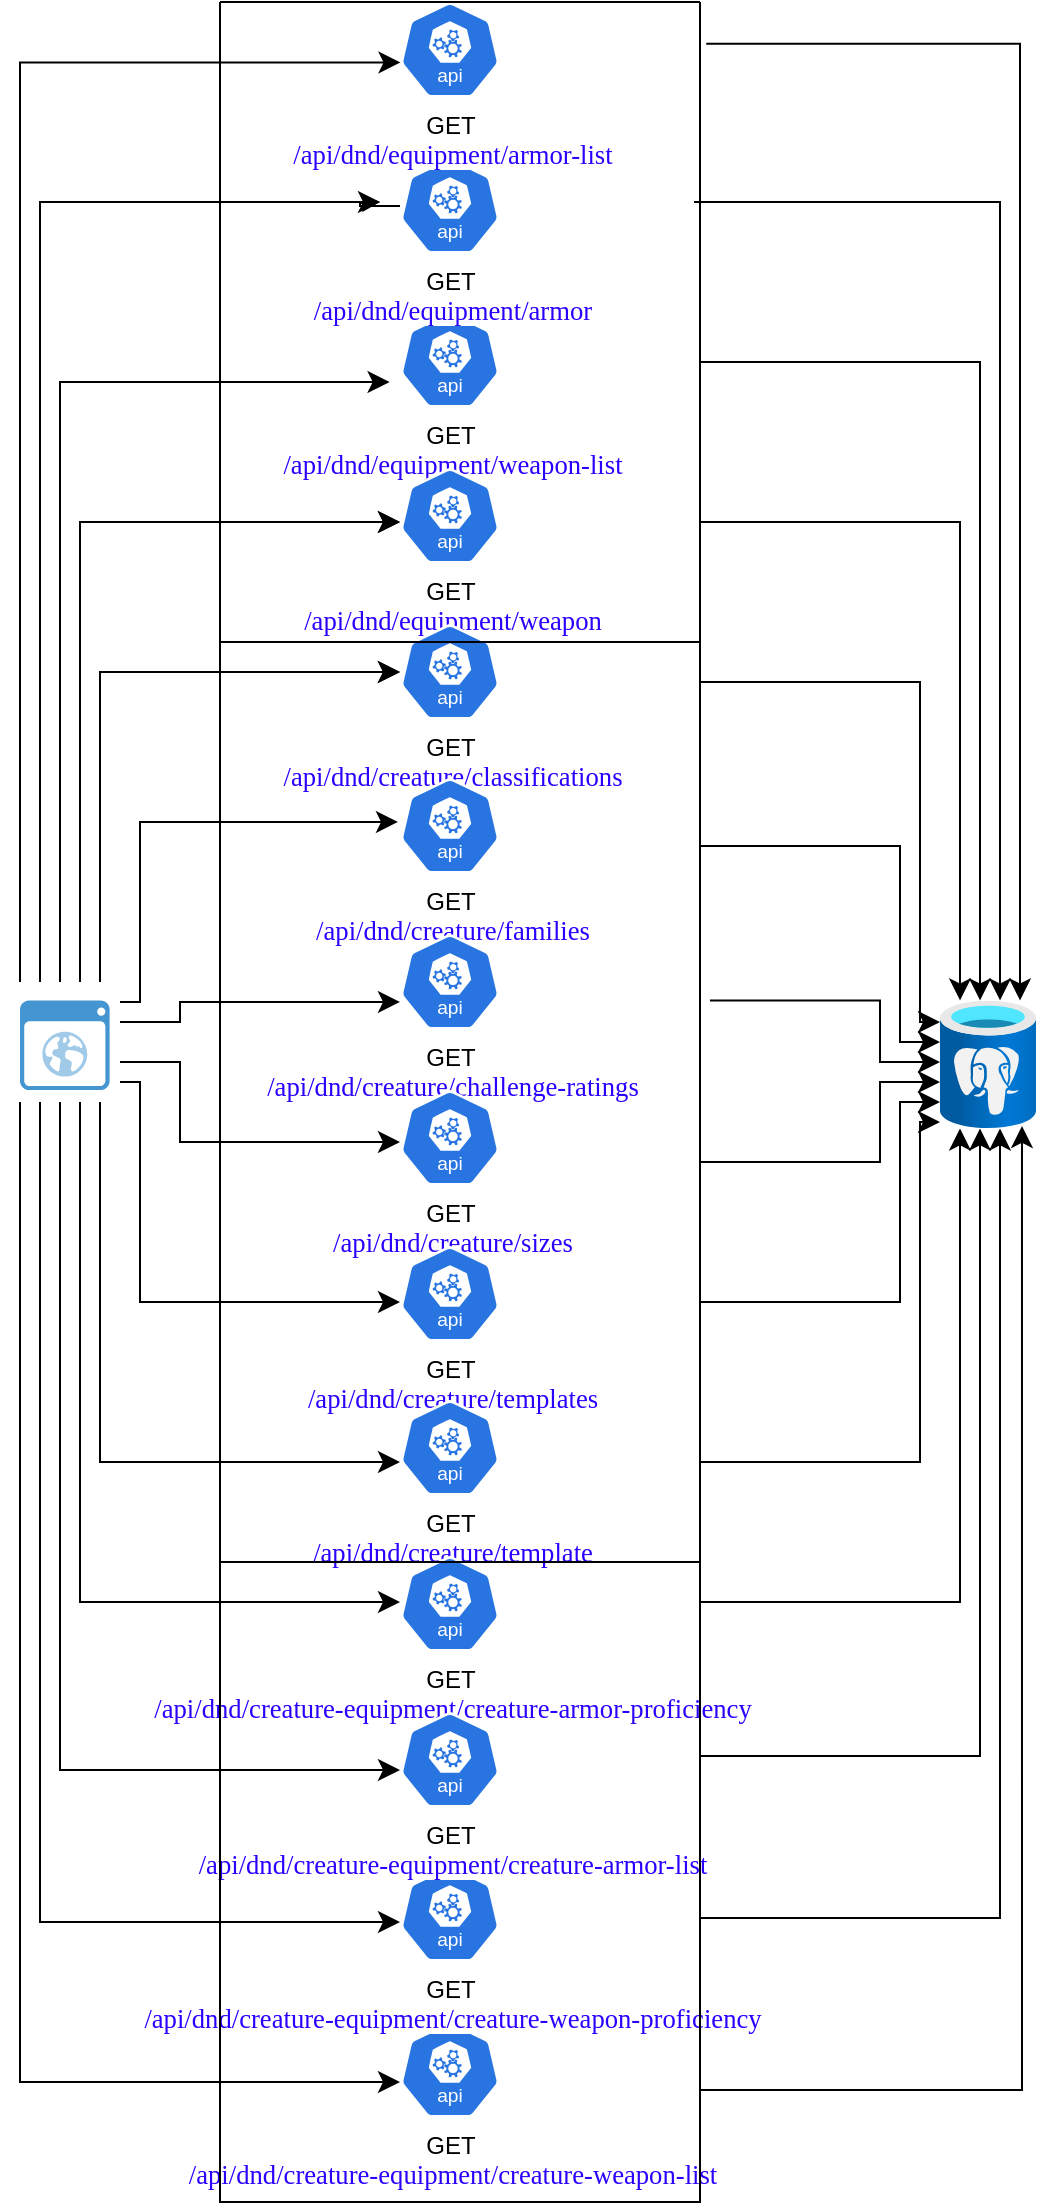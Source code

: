 <mxfile version="24.7.10">
  <diagram name="Page-1" id="sZ1wktzf5g0O1akQcyT5">
    <mxGraphModel dx="1434" dy="746" grid="1" gridSize="10" guides="1" tooltips="1" connect="1" arrows="1" fold="1" page="1" pageScale="1" pageWidth="850" pageHeight="1100" math="0" shadow="0">
      <root>
        <mxCell id="0" />
        <mxCell id="1" parent="0" />
        <mxCell id="Xx4moLNGxco_7giCoUWo-1" value="" style="shadow=0;dashed=0;html=1;strokeColor=none;fillColor=#4495D1;labelPosition=center;verticalLabelPosition=bottom;verticalAlign=top;align=center;outlineConnect=0;shape=mxgraph.veeam.2d.web_ui;" vertex="1" parent="1">
          <mxGeometry x="20" y="519.2" width="44.8" height="44.8" as="geometry" />
        </mxCell>
        <mxCell id="Xx4moLNGxco_7giCoUWo-2" value="GET&lt;div&gt;&lt;span style=&quot;background-color:#ffffff;padding:0px 0px 0px 2px;&quot;&gt;&lt;span style=&quot;font-family: Consolas; font-size: 10pt; white-space-collapse: preserve;&quot;&gt;&lt;span style=&quot;color:#2a00ff;&quot;&gt;/api/dnd/creature-equipment&lt;/span&gt;&lt;/span&gt;&lt;/span&gt;&lt;span style=&quot;color: rgb(42, 0, 255); font-family: Consolas; font-size: 10pt; white-space-collapse: preserve; background-color: rgb(255, 255, 255);&quot;&gt;/creature-weapon-list&lt;/span&gt;&lt;br&gt;&lt;/div&gt;" style="aspect=fixed;sketch=0;html=1;dashed=0;whitespace=wrap;verticalLabelPosition=bottom;verticalAlign=top;fillColor=#2875E2;strokeColor=#ffffff;points=[[0.005,0.63,0],[0.1,0.2,0],[0.9,0.2,0],[0.5,0,0],[0.995,0.63,0],[0.72,0.99,0],[0.5,1,0],[0.28,0.99,0]];shape=mxgraph.kubernetes.icon2;kubernetesLabel=1;prIcon=api" vertex="1" parent="1">
          <mxGeometry x="210" y="1030" width="50" height="48" as="geometry" />
        </mxCell>
        <mxCell id="Xx4moLNGxco_7giCoUWo-3" value="GET&lt;br&gt;&lt;div&gt;&lt;span style=&quot;background-color:#ffffff;padding:0px 0px 0px 2px;&quot;&gt;&lt;span style=&quot;color: rgb(42, 0, 255); font-family: Consolas; font-size: 10pt; white-space-collapse: preserve;&quot;&gt;/api/dnd/equipment&lt;/span&gt;&lt;span style=&quot;font-family: Consolas; font-size: 10pt; white-space-collapse: preserve;&quot;&gt;&lt;span style=&quot;color:#2a00ff;&quot;&gt;/weapon-list&lt;/span&gt;&lt;/span&gt;&lt;/span&gt;&lt;br&gt;&lt;/div&gt;" style="aspect=fixed;sketch=0;html=1;dashed=0;whitespace=wrap;verticalLabelPosition=bottom;verticalAlign=top;fillColor=#2875E2;strokeColor=#ffffff;points=[[0.005,0.63,0],[0.1,0.2,0],[0.9,0.2,0],[0.5,0,0],[0.995,0.63,0],[0.72,0.99,0],[0.5,1,0],[0.28,0.99,0]];shape=mxgraph.kubernetes.icon2;kubernetesLabel=1;prIcon=api" vertex="1" parent="1">
          <mxGeometry x="210" y="175" width="50" height="48" as="geometry" />
        </mxCell>
        <mxCell id="Xx4moLNGxco_7giCoUWo-18" style="edgeStyle=orthogonalEdgeStyle;rounded=0;orthogonalLoop=1;jettySize=auto;html=1;" edge="1" parent="1" source="Xx4moLNGxco_7giCoUWo-4">
          <mxGeometry relative="1" as="geometry">
            <mxPoint x="200" y="120" as="targetPoint" />
          </mxGeometry>
        </mxCell>
        <mxCell id="Xx4moLNGxco_7giCoUWo-4" value="GET&lt;br&gt;&lt;div&gt;&lt;span style=&quot;background-color:#ffffff;padding:0px 0px 0px 2px;&quot;&gt;&lt;span style=&quot;color: rgb(42, 0, 255); font-family: Consolas; font-size: 10pt; white-space-collapse: preserve;&quot;&gt;/api/dnd/equipment&lt;/span&gt;&lt;span style=&quot;font-family: Consolas; font-size: 10pt; white-space-collapse: preserve;&quot;&gt;&lt;span style=&quot;color:#2a00ff;&quot;&gt;/armor&lt;/span&gt;&lt;/span&gt;&lt;/span&gt;&lt;br&gt;&lt;/div&gt;" style="aspect=fixed;sketch=0;html=1;dashed=0;whitespace=wrap;verticalLabelPosition=bottom;verticalAlign=top;fillColor=#2875E2;strokeColor=#ffffff;points=[[0.005,0.63,0],[0.1,0.2,0],[0.9,0.2,0],[0.5,0,0],[0.995,0.63,0],[0.72,0.99,0],[0.5,1,0],[0.28,0.99,0]];shape=mxgraph.kubernetes.icon2;kubernetesLabel=1;prIcon=api" vertex="1" parent="1">
          <mxGeometry x="210" y="98" width="50" height="48" as="geometry" />
        </mxCell>
        <mxCell id="Xx4moLNGxco_7giCoUWo-5" value="GET&lt;br&gt;&lt;div&gt;&lt;span style=&quot;background-color:#ffffff;padding:0px 0px 0px 2px;&quot;&gt;&lt;span style=&quot;color: rgb(42, 0, 255); font-family: Consolas; font-size: 10pt; white-space-collapse: preserve;&quot;&gt;/api/dnd/equipment&lt;/span&gt;&lt;span style=&quot;font-family: Consolas; font-size: 10pt; white-space-collapse: preserve;&quot;&gt;&lt;span style=&quot;color:#2a00ff;&quot;&gt;/armor-list&lt;/span&gt;&lt;/span&gt;&lt;/span&gt;&lt;br&gt;&lt;/div&gt;" style="aspect=fixed;sketch=0;html=1;dashed=0;whitespace=wrap;verticalLabelPosition=bottom;verticalAlign=top;fillColor=#2875E2;strokeColor=#ffffff;points=[[0.005,0.63,0],[0.1,0.2,0],[0.9,0.2,0],[0.5,0,0],[0.995,0.63,0],[0.72,0.99,0],[0.5,1,0],[0.28,0.99,0]];shape=mxgraph.kubernetes.icon2;kubernetesLabel=1;prIcon=api" vertex="1" parent="1">
          <mxGeometry x="210" y="20" width="50" height="48" as="geometry" />
        </mxCell>
        <mxCell id="Xx4moLNGxco_7giCoUWo-6" value="GET&lt;br&gt;&lt;div&gt;&lt;span style=&quot;background-color:#ffffff;padding:0px 0px 0px 2px;&quot;&gt;&lt;span style=&quot;color: rgb(42, 0, 255); font-family: Consolas; font-size: 10pt; white-space-collapse: preserve;&quot;&gt;/api/dnd/equipment&lt;/span&gt;&lt;span style=&quot;font-family: Consolas; font-size: 10pt; white-space-collapse: preserve;&quot;&gt;&lt;span style=&quot;color:#2a00ff;&quot;&gt;/weapon&lt;/span&gt;&lt;/span&gt;&lt;/span&gt;&lt;br&gt;&lt;/div&gt;" style="aspect=fixed;sketch=0;html=1;dashed=0;whitespace=wrap;verticalLabelPosition=bottom;verticalAlign=top;fillColor=#2875E2;strokeColor=#ffffff;points=[[0.005,0.63,0],[0.1,0.2,0],[0.9,0.2,0],[0.5,0,0],[0.995,0.63,0],[0.72,0.99,0],[0.5,1,0],[0.28,0.99,0]];shape=mxgraph.kubernetes.icon2;kubernetesLabel=1;prIcon=api" vertex="1" parent="1">
          <mxGeometry x="210" y="253" width="50" height="48" as="geometry" />
        </mxCell>
        <mxCell id="Xx4moLNGxco_7giCoUWo-7" value="GET&lt;br&gt;&lt;div&gt;&lt;span style=&quot;background-color:#ffffff;padding:0px 0px 0px 2px;&quot;&gt;&lt;span style=&quot;color: rgb(42, 0, 255); font-family: Consolas; font-size: 10pt; white-space-collapse: preserve;&quot;&gt;/api/dnd/creature&lt;/span&gt;&lt;span style=&quot;font-family: Consolas; font-size: 10pt; white-space-collapse: preserve;&quot;&gt;&lt;span style=&quot;color:#2a00ff;&quot;&gt;/classifications&lt;/span&gt;&lt;/span&gt;&lt;/span&gt;&lt;br&gt;&lt;/div&gt;" style="aspect=fixed;sketch=0;html=1;dashed=0;whitespace=wrap;verticalLabelPosition=bottom;verticalAlign=top;fillColor=#2875E2;strokeColor=#ffffff;points=[[0.005,0.63,0],[0.1,0.2,0],[0.9,0.2,0],[0.5,0,0],[0.995,0.63,0],[0.72,0.99,0],[0.5,1,0],[0.28,0.99,0]];shape=mxgraph.kubernetes.icon2;kubernetesLabel=1;prIcon=api" vertex="1" parent="1">
          <mxGeometry x="210" y="331" width="50" height="48" as="geometry" />
        </mxCell>
        <mxCell id="Xx4moLNGxco_7giCoUWo-8" value="GET&lt;br&gt;&lt;div&gt;&lt;span style=&quot;background-color:#ffffff;padding:0px 0px 0px 2px;&quot;&gt;&lt;span style=&quot;color: rgb(42, 0, 255); font-family: Consolas; font-size: 10pt; white-space-collapse: preserve;&quot;&gt;/api/dnd/creature&lt;/span&gt;&lt;span style=&quot;font-family: Consolas; font-size: 10pt; white-space-collapse: preserve;&quot;&gt;&lt;span style=&quot;color:#2a00ff;&quot;&gt;/families&lt;/span&gt;&lt;/span&gt;&lt;/span&gt;&lt;br&gt;&lt;/div&gt;" style="aspect=fixed;sketch=0;html=1;dashed=0;whitespace=wrap;verticalLabelPosition=bottom;verticalAlign=top;fillColor=#2875E2;strokeColor=#ffffff;points=[[0.005,0.63,0],[0.1,0.2,0],[0.9,0.2,0],[0.5,0,0],[0.995,0.63,0],[0.72,0.99,0],[0.5,1,0],[0.28,0.99,0]];shape=mxgraph.kubernetes.icon2;kubernetesLabel=1;prIcon=api" vertex="1" parent="1">
          <mxGeometry x="210" y="408" width="50" height="48" as="geometry" />
        </mxCell>
        <mxCell id="Xx4moLNGxco_7giCoUWo-9" value="GET&lt;div&gt;&lt;span style=&quot;background-color:#ffffff;padding:0px 0px 0px 2px;&quot;&gt;&lt;span style=&quot;font-family: Consolas; font-size: 10pt; white-space-collapse: preserve;&quot;&gt;&lt;span style=&quot;color:#2a00ff;&quot;&gt;/api/dnd/creature-equipment&lt;/span&gt;&lt;/span&gt;&lt;/span&gt;&lt;span style=&quot;color: rgb(42, 0, 255); font-family: Consolas; font-size: 10pt; white-space-collapse: preserve; background-color: rgb(255, 255, 255);&quot;&gt;/creature-weapon-proficiency&lt;/span&gt;&lt;br&gt;&lt;/div&gt;" style="aspect=fixed;sketch=0;html=1;dashed=0;whitespace=wrap;verticalLabelPosition=bottom;verticalAlign=top;fillColor=#2875E2;strokeColor=#ffffff;points=[[0.005,0.63,0],[0.1,0.2,0],[0.9,0.2,0],[0.5,0,0],[0.995,0.63,0],[0.72,0.99,0],[0.5,1,0],[0.28,0.99,0]];shape=mxgraph.kubernetes.icon2;kubernetesLabel=1;prIcon=api" vertex="1" parent="1">
          <mxGeometry x="210" y="952" width="50" height="48" as="geometry" />
        </mxCell>
        <mxCell id="Xx4moLNGxco_7giCoUWo-10" value="GET&lt;br&gt;&lt;div&gt;&lt;span style=&quot;background-color:#ffffff;padding:0px 0px 0px 2px;&quot;&gt;&lt;span style=&quot;color: rgb(42, 0, 255); font-family: Consolas; font-size: 10pt; white-space-collapse: preserve;&quot;&gt;/api/dnd/creature&lt;/span&gt;&lt;span style=&quot;font-family: Consolas; font-size: 10pt; white-space-collapse: preserve;&quot;&gt;&lt;span style=&quot;color:#2a00ff;&quot;&gt;/challenge-ratings&lt;/span&gt;&lt;/span&gt;&lt;/span&gt;&lt;br&gt;&lt;/div&gt;" style="aspect=fixed;sketch=0;html=1;dashed=0;whitespace=wrap;verticalLabelPosition=bottom;verticalAlign=top;fillColor=#2875E2;strokeColor=#ffffff;points=[[0.005,0.63,0],[0.1,0.2,0],[0.9,0.2,0],[0.5,0,0],[0.995,0.63,0],[0.72,0.99,0],[0.5,1,0],[0.28,0.99,0]];shape=mxgraph.kubernetes.icon2;kubernetesLabel=1;prIcon=api" vertex="1" parent="1">
          <mxGeometry x="210" y="486" width="50" height="48" as="geometry" />
        </mxCell>
        <mxCell id="Xx4moLNGxco_7giCoUWo-11" value="GET&lt;br&gt;&lt;div&gt;&lt;span style=&quot;background-color:#ffffff;padding:0px 0px 0px 2px;&quot;&gt;&lt;span style=&quot;color: rgb(42, 0, 255); font-family: Consolas; font-size: 10pt; white-space-collapse: preserve;&quot;&gt;/api/dnd/creature&lt;/span&gt;&lt;span style=&quot;font-family: Consolas; font-size: 10pt; white-space-collapse: preserve;&quot;&gt;&lt;span style=&quot;color:#2a00ff;&quot;&gt;/sizes&lt;/span&gt;&lt;/span&gt;&lt;/span&gt;&lt;/div&gt;" style="aspect=fixed;sketch=0;html=1;dashed=0;whitespace=wrap;verticalLabelPosition=bottom;verticalAlign=top;fillColor=#2875E2;strokeColor=#ffffff;points=[[0.005,0.63,0],[0.1,0.2,0],[0.9,0.2,0],[0.5,0,0],[0.995,0.63,0],[0.72,0.99,0],[0.5,1,0],[0.28,0.99,0]];shape=mxgraph.kubernetes.icon2;kubernetesLabel=1;prIcon=api" vertex="1" parent="1">
          <mxGeometry x="210" y="564" width="50" height="48" as="geometry" />
        </mxCell>
        <mxCell id="Xx4moLNGxco_7giCoUWo-12" value="GET&lt;br&gt;&lt;div&gt;&lt;span style=&quot;background-color:#ffffff;padding:0px 0px 0px 2px;&quot;&gt;&lt;span style=&quot;color: rgb(42, 0, 255); font-family: Consolas; font-size: 10pt; white-space-collapse: preserve;&quot;&gt;/api/dnd/creature&lt;/span&gt;&lt;span style=&quot;font-family: Consolas; font-size: 10pt; white-space-collapse: preserve;&quot;&gt;&lt;span style=&quot;color:#2a00ff;&quot;&gt;/templates&lt;/span&gt;&lt;/span&gt;&lt;/span&gt;&lt;br&gt;&lt;/div&gt;" style="aspect=fixed;sketch=0;html=1;dashed=0;whitespace=wrap;verticalLabelPosition=bottom;verticalAlign=top;fillColor=#2875E2;strokeColor=#ffffff;points=[[0.005,0.63,0],[0.1,0.2,0],[0.9,0.2,0],[0.5,0,0],[0.995,0.63,0],[0.72,0.99,0],[0.5,1,0],[0.28,0.99,0]];shape=mxgraph.kubernetes.icon2;kubernetesLabel=1;prIcon=api" vertex="1" parent="1">
          <mxGeometry x="210" y="642" width="50" height="48" as="geometry" />
        </mxCell>
        <mxCell id="Xx4moLNGxco_7giCoUWo-13" value="GET&lt;br&gt;&lt;div&gt;&lt;span style=&quot;background-color:#ffffff;padding:0px 0px 0px 2px;&quot;&gt;&lt;span style=&quot;color: rgb(42, 0, 255); font-family: Consolas; font-size: 10pt; white-space-collapse: preserve;&quot;&gt;/api/dnd/creature&lt;/span&gt;&lt;span style=&quot;font-family: Consolas; font-size: 10pt; white-space-collapse: preserve;&quot;&gt;&lt;span style=&quot;color:#2a00ff;&quot;&gt;/template&lt;/span&gt;&lt;/span&gt;&lt;/span&gt;&lt;br&gt;&lt;/div&gt;" style="aspect=fixed;sketch=0;html=1;dashed=0;whitespace=wrap;verticalLabelPosition=bottom;verticalAlign=top;fillColor=#2875E2;strokeColor=#ffffff;points=[[0.005,0.63,0],[0.1,0.2,0],[0.9,0.2,0],[0.5,0,0],[0.995,0.63,0],[0.72,0.99,0],[0.5,1,0],[0.28,0.99,0]];shape=mxgraph.kubernetes.icon2;kubernetesLabel=1;prIcon=api" vertex="1" parent="1">
          <mxGeometry x="210" y="719" width="50" height="48" as="geometry" />
        </mxCell>
        <mxCell id="Xx4moLNGxco_7giCoUWo-14" value="GET&lt;br&gt;&lt;div&gt;&lt;span style=&quot;background-color:#ffffff;padding:0px 0px 0px 2px;&quot;&gt;&lt;span style=&quot;color: rgb(42, 0, 255); font-family: Consolas; font-size: 10pt; white-space-collapse: preserve;&quot;&gt;/api/dnd/creature-equipment&lt;/span&gt;&lt;span style=&quot;font-family: Consolas; font-size: 10pt; white-space-collapse: preserve;&quot;&gt;&lt;span style=&quot;color:#2a00ff;&quot;&gt;/creature-armor-proficiency&lt;/span&gt;&lt;/span&gt;&lt;/span&gt;&lt;br&gt;&lt;/div&gt;" style="aspect=fixed;sketch=0;html=1;dashed=0;whitespace=wrap;verticalLabelPosition=bottom;verticalAlign=top;fillColor=#2875E2;strokeColor=#ffffff;points=[[0.005,0.63,0],[0.1,0.2,0],[0.9,0.2,0],[0.5,0,0],[0.995,0.63,0],[0.72,0.99,0],[0.5,1,0],[0.28,0.99,0]];shape=mxgraph.kubernetes.icon2;kubernetesLabel=1;prIcon=api" vertex="1" parent="1">
          <mxGeometry x="210" y="797" width="50" height="48" as="geometry" />
        </mxCell>
        <mxCell id="Xx4moLNGxco_7giCoUWo-15" value="GET&lt;div&gt;&lt;span style=&quot;background-color:#ffffff;padding:0px 0px 0px 2px;&quot;&gt;&lt;span style=&quot;font-family: Consolas; font-size: 10pt; white-space-collapse: preserve;&quot;&gt;&lt;span style=&quot;color:#2a00ff;&quot;&gt;/api/dnd/creature-equipment&lt;/span&gt;&lt;/span&gt;&lt;/span&gt;&lt;span style=&quot;color: rgb(42, 0, 255); font-family: Consolas; font-size: 10pt; white-space-collapse: preserve; background-color: rgb(255, 255, 255);&quot;&gt;/creature-armor-list&lt;/span&gt;&lt;br&gt;&lt;/div&gt;" style="aspect=fixed;sketch=0;html=1;dashed=0;whitespace=wrap;verticalLabelPosition=bottom;verticalAlign=top;fillColor=#2875E2;strokeColor=#ffffff;points=[[0.005,0.63,0],[0.1,0.2,0],[0.9,0.2,0],[0.5,0,0],[0.995,0.63,0],[0.72,0.99,0],[0.5,1,0],[0.28,0.99,0]];shape=mxgraph.kubernetes.icon2;kubernetesLabel=1;prIcon=api" vertex="1" parent="1">
          <mxGeometry x="210" y="875" width="50" height="48" as="geometry" />
        </mxCell>
        <mxCell id="Xx4moLNGxco_7giCoUWo-16" value="" style="edgeStyle=segmentEdgeStyle;endArrow=classic;html=1;curved=0;rounded=0;endSize=8;startSize=8;entryX=0.005;entryY=0.63;entryDx=0;entryDy=0;entryPerimeter=0;" edge="1" parent="1" target="Xx4moLNGxco_7giCoUWo-5">
          <mxGeometry width="50" height="50" relative="1" as="geometry">
            <mxPoint x="20" y="510" as="sourcePoint" />
            <mxPoint x="80" y="50" as="targetPoint" />
            <Array as="points">
              <mxPoint x="20" y="50" />
            </Array>
          </mxGeometry>
        </mxCell>
        <mxCell id="Xx4moLNGxco_7giCoUWo-17" value="" style="edgeStyle=segmentEdgeStyle;endArrow=classic;html=1;curved=0;rounded=0;endSize=8;startSize=8;" edge="1" parent="1">
          <mxGeometry width="50" height="50" relative="1" as="geometry">
            <mxPoint x="30" y="510" as="sourcePoint" />
            <mxPoint x="200" y="120" as="targetPoint" />
            <Array as="points">
              <mxPoint x="30" y="120" />
            </Array>
          </mxGeometry>
        </mxCell>
        <mxCell id="Xx4moLNGxco_7giCoUWo-19" value="" style="edgeStyle=segmentEdgeStyle;endArrow=classic;html=1;curved=0;rounded=0;endSize=8;startSize=8;entryX=0.005;entryY=0.63;entryDx=0;entryDy=0;entryPerimeter=0;" edge="1" parent="1">
          <mxGeometry width="50" height="50" relative="1" as="geometry">
            <mxPoint x="40" y="510" as="sourcePoint" />
            <mxPoint x="204.8" y="210" as="targetPoint" />
            <Array as="points">
              <mxPoint x="40" y="210" />
            </Array>
          </mxGeometry>
        </mxCell>
        <mxCell id="Xx4moLNGxco_7giCoUWo-20" value="" style="edgeStyle=segmentEdgeStyle;endArrow=classic;html=1;curved=0;rounded=0;endSize=8;startSize=8;" edge="1" parent="1">
          <mxGeometry width="50" height="50" relative="1" as="geometry">
            <mxPoint x="50" y="480" as="sourcePoint" />
            <mxPoint x="210" y="280" as="targetPoint" />
            <Array as="points">
              <mxPoint x="50" y="280" />
            </Array>
          </mxGeometry>
        </mxCell>
        <mxCell id="Xx4moLNGxco_7giCoUWo-21" value="" style="edgeStyle=segmentEdgeStyle;endArrow=classic;html=1;curved=0;rounded=0;endSize=8;startSize=8;" edge="1" parent="1">
          <mxGeometry width="50" height="50" relative="1" as="geometry">
            <mxPoint x="50" y="510" as="sourcePoint" />
            <mxPoint x="210" y="280" as="targetPoint" />
            <Array as="points">
              <mxPoint x="50" y="280" />
            </Array>
          </mxGeometry>
        </mxCell>
        <mxCell id="Xx4moLNGxco_7giCoUWo-22" value="" style="edgeStyle=segmentEdgeStyle;endArrow=classic;html=1;curved=0;rounded=0;endSize=8;startSize=8;" edge="1" parent="1" target="Xx4moLNGxco_7giCoUWo-7">
          <mxGeometry width="50" height="50" relative="1" as="geometry">
            <mxPoint x="60" y="510" as="sourcePoint" />
            <mxPoint x="220" y="290" as="targetPoint" />
            <Array as="points">
              <mxPoint x="60" y="355" />
            </Array>
          </mxGeometry>
        </mxCell>
        <mxCell id="Xx4moLNGxco_7giCoUWo-23" value="" style="edgeStyle=segmentEdgeStyle;endArrow=classic;html=1;curved=0;rounded=0;endSize=8;startSize=8;entryX=-0.02;entryY=0.458;entryDx=0;entryDy=0;entryPerimeter=0;" edge="1" parent="1" target="Xx4moLNGxco_7giCoUWo-8">
          <mxGeometry width="50" height="50" relative="1" as="geometry">
            <mxPoint x="70" y="520" as="sourcePoint" />
            <mxPoint x="200" y="430" as="targetPoint" />
            <Array as="points">
              <mxPoint x="80" y="520" />
              <mxPoint x="80" y="430" />
            </Array>
          </mxGeometry>
        </mxCell>
        <mxCell id="Xx4moLNGxco_7giCoUWo-24" value="" style="edgeStyle=segmentEdgeStyle;endArrow=classic;html=1;curved=0;rounded=0;endSize=8;startSize=8;entryX=0;entryY=0.708;entryDx=0;entryDy=0;entryPerimeter=0;" edge="1" parent="1" target="Xx4moLNGxco_7giCoUWo-10">
          <mxGeometry width="50" height="50" relative="1" as="geometry">
            <mxPoint x="70" y="530" as="sourcePoint" />
            <mxPoint x="200" y="520" as="targetPoint" />
            <Array as="points">
              <mxPoint x="100" y="530" />
              <mxPoint x="100" y="520" />
            </Array>
          </mxGeometry>
        </mxCell>
        <mxCell id="Xx4moLNGxco_7giCoUWo-25" value="" style="edgeStyle=segmentEdgeStyle;endArrow=classic;html=1;curved=0;rounded=0;endSize=8;startSize=8;entryX=0;entryY=0.708;entryDx=0;entryDy=0;entryPerimeter=0;" edge="1" parent="1">
          <mxGeometry width="50" height="50" relative="1" as="geometry">
            <mxPoint x="70" y="550" as="sourcePoint" />
            <mxPoint x="210" y="590" as="targetPoint" />
            <Array as="points">
              <mxPoint x="100" y="550" />
              <mxPoint x="100" y="590" />
            </Array>
          </mxGeometry>
        </mxCell>
        <mxCell id="Xx4moLNGxco_7giCoUWo-26" value="" style="edgeStyle=segmentEdgeStyle;endArrow=classic;html=1;curved=0;rounded=0;endSize=8;startSize=8;" edge="1" parent="1">
          <mxGeometry width="50" height="50" relative="1" as="geometry">
            <mxPoint x="70" y="560" as="sourcePoint" />
            <mxPoint x="210" y="670" as="targetPoint" />
            <Array as="points">
              <mxPoint x="80" y="560" />
              <mxPoint x="80" y="670" />
            </Array>
          </mxGeometry>
        </mxCell>
        <mxCell id="Xx4moLNGxco_7giCoUWo-27" value="" style="edgeStyle=segmentEdgeStyle;endArrow=classic;html=1;curved=0;rounded=0;endSize=8;startSize=8;" edge="1" parent="1">
          <mxGeometry width="50" height="50" relative="1" as="geometry">
            <mxPoint x="60" y="510" as="sourcePoint" />
            <mxPoint x="210" y="355" as="targetPoint" />
            <Array as="points">
              <mxPoint x="60" y="355" />
            </Array>
          </mxGeometry>
        </mxCell>
        <mxCell id="Xx4moLNGxco_7giCoUWo-28" value="" style="edgeStyle=segmentEdgeStyle;endArrow=classic;html=1;curved=0;rounded=0;endSize=8;startSize=8;" edge="1" parent="1">
          <mxGeometry width="50" height="50" relative="1" as="geometry">
            <mxPoint x="60" y="570" as="sourcePoint" />
            <mxPoint x="210" y="750" as="targetPoint" />
            <Array as="points">
              <mxPoint x="60" y="750" />
            </Array>
          </mxGeometry>
        </mxCell>
        <mxCell id="Xx4moLNGxco_7giCoUWo-29" value="" style="edgeStyle=segmentEdgeStyle;endArrow=classic;html=1;curved=0;rounded=0;endSize=8;startSize=8;" edge="1" parent="1">
          <mxGeometry width="50" height="50" relative="1" as="geometry">
            <mxPoint x="50" y="570" as="sourcePoint" />
            <mxPoint x="210" y="820" as="targetPoint" />
            <Array as="points">
              <mxPoint x="50" y="820" />
            </Array>
          </mxGeometry>
        </mxCell>
        <mxCell id="Xx4moLNGxco_7giCoUWo-30" value="" style="edgeStyle=segmentEdgeStyle;endArrow=classic;html=1;curved=0;rounded=0;endSize=8;startSize=8;entryX=0.005;entryY=0.63;entryDx=0;entryDy=0;entryPerimeter=0;" edge="1" parent="1">
          <mxGeometry width="50" height="50" relative="1" as="geometry">
            <mxPoint x="40" y="570" as="sourcePoint" />
            <mxPoint x="210" y="904" as="targetPoint" />
            <Array as="points">
              <mxPoint x="40" y="904" />
            </Array>
          </mxGeometry>
        </mxCell>
        <mxCell id="Xx4moLNGxco_7giCoUWo-31" value="" style="edgeStyle=segmentEdgeStyle;endArrow=classic;html=1;curved=0;rounded=0;endSize=8;startSize=8;" edge="1" parent="1">
          <mxGeometry width="50" height="50" relative="1" as="geometry">
            <mxPoint x="30" y="570" as="sourcePoint" />
            <mxPoint x="210" y="980" as="targetPoint" />
            <Array as="points">
              <mxPoint x="30" y="980" />
            </Array>
          </mxGeometry>
        </mxCell>
        <mxCell id="Xx4moLNGxco_7giCoUWo-32" value="" style="edgeStyle=segmentEdgeStyle;endArrow=classic;html=1;curved=0;rounded=0;endSize=8;startSize=8;entryX=0.005;entryY=0.63;entryDx=0;entryDy=0;entryPerimeter=0;" edge="1" parent="1">
          <mxGeometry width="50" height="50" relative="1" as="geometry">
            <mxPoint x="20" y="570" as="sourcePoint" />
            <mxPoint x="210" y="1060" as="targetPoint" />
            <Array as="points">
              <mxPoint x="20" y="1060" />
            </Array>
          </mxGeometry>
        </mxCell>
        <mxCell id="Xx4moLNGxco_7giCoUWo-34" value="" style="swimlane;startSize=0;" vertex="1" parent="1">
          <mxGeometry x="120" y="20" width="240" height="1100" as="geometry" />
        </mxCell>
        <mxCell id="Xx4moLNGxco_7giCoUWo-35" value="" style="swimlane;startSize=0;" vertex="1" parent="Xx4moLNGxco_7giCoUWo-34">
          <mxGeometry y="320" width="240" height="780" as="geometry" />
        </mxCell>
        <mxCell id="Xx4moLNGxco_7giCoUWo-36" value="" style="swimlane;startSize=0;" vertex="1" parent="Xx4moLNGxco_7giCoUWo-35">
          <mxGeometry y="460" width="240" height="320" as="geometry" />
        </mxCell>
        <mxCell id="Xx4moLNGxco_7giCoUWo-37" value="" style="image;aspect=fixed;html=1;points=[];align=center;fontSize=12;image=img/lib/azure2/databases/Azure_Database_PostgreSQL_Server.svg;" vertex="1" parent="1">
          <mxGeometry x="480" y="519.2" width="48" height="64" as="geometry" />
        </mxCell>
        <mxCell id="Xx4moLNGxco_7giCoUWo-39" value="" style="edgeStyle=segmentEdgeStyle;endArrow=classic;html=1;curved=0;rounded=0;endSize=8;startSize=8;exitX=1.013;exitY=0.019;exitDx=0;exitDy=0;exitPerimeter=0;" edge="1" parent="1" source="Xx4moLNGxco_7giCoUWo-34" target="Xx4moLNGxco_7giCoUWo-37">
          <mxGeometry width="50" height="50" relative="1" as="geometry">
            <mxPoint x="390" y="40" as="sourcePoint" />
            <mxPoint x="580" y="530" as="targetPoint" />
            <Array as="points">
              <mxPoint x="520" y="41" />
            </Array>
          </mxGeometry>
        </mxCell>
        <mxCell id="Xx4moLNGxco_7giCoUWo-40" value="" style="edgeStyle=segmentEdgeStyle;endArrow=classic;html=1;curved=0;rounded=0;endSize=8;startSize=8;exitX=1.013;exitY=0.019;exitDx=0;exitDy=0;exitPerimeter=0;" edge="1" parent="1" target="Xx4moLNGxco_7giCoUWo-37">
          <mxGeometry width="50" height="50" relative="1" as="geometry">
            <mxPoint x="357" y="120" as="sourcePoint" />
            <mxPoint x="494" y="598" as="targetPoint" />
            <Array as="points">
              <mxPoint x="510" y="120" />
            </Array>
          </mxGeometry>
        </mxCell>
        <mxCell id="Xx4moLNGxco_7giCoUWo-41" value="" style="edgeStyle=segmentEdgeStyle;endArrow=classic;html=1;curved=0;rounded=0;endSize=8;startSize=8;exitX=1.013;exitY=0.019;exitDx=0;exitDy=0;exitPerimeter=0;" edge="1" parent="1" target="Xx4moLNGxco_7giCoUWo-37">
          <mxGeometry width="50" height="50" relative="1" as="geometry">
            <mxPoint x="360" y="200" as="sourcePoint" />
            <mxPoint x="497" y="678" as="targetPoint" />
            <Array as="points">
              <mxPoint x="500" y="200" />
            </Array>
          </mxGeometry>
        </mxCell>
        <mxCell id="Xx4moLNGxco_7giCoUWo-42" value="" style="edgeStyle=segmentEdgeStyle;endArrow=classic;html=1;curved=0;rounded=0;endSize=8;startSize=8;exitX=1.013;exitY=0.019;exitDx=0;exitDy=0;exitPerimeter=0;" edge="1" parent="1" target="Xx4moLNGxco_7giCoUWo-37">
          <mxGeometry width="50" height="50" relative="1" as="geometry">
            <mxPoint x="360" y="280" as="sourcePoint" />
            <mxPoint x="497" y="758" as="targetPoint" />
            <Array as="points">
              <mxPoint x="490" y="280" />
            </Array>
          </mxGeometry>
        </mxCell>
        <mxCell id="Xx4moLNGxco_7giCoUWo-43" value="" style="edgeStyle=segmentEdgeStyle;endArrow=classic;html=1;curved=0;rounded=0;endSize=8;startSize=8;exitX=1.013;exitY=0.019;exitDx=0;exitDy=0;exitPerimeter=0;" edge="1" parent="1" target="Xx4moLNGxco_7giCoUWo-37">
          <mxGeometry width="50" height="50" relative="1" as="geometry">
            <mxPoint x="360" y="360" as="sourcePoint" />
            <mxPoint x="497" y="838" as="targetPoint" />
            <Array as="points">
              <mxPoint x="470" y="360" />
              <mxPoint x="470" y="530" />
            </Array>
          </mxGeometry>
        </mxCell>
        <mxCell id="Xx4moLNGxco_7giCoUWo-44" value="" style="edgeStyle=segmentEdgeStyle;endArrow=classic;html=1;curved=0;rounded=0;endSize=8;startSize=8;exitX=1.013;exitY=0.019;exitDx=0;exitDy=0;exitPerimeter=0;" edge="1" parent="1" target="Xx4moLNGxco_7giCoUWo-37">
          <mxGeometry width="50" height="50" relative="1" as="geometry">
            <mxPoint x="360" y="442" as="sourcePoint" />
            <mxPoint x="480" y="612" as="targetPoint" />
            <Array as="points">
              <mxPoint x="460" y="442" />
              <mxPoint x="460" y="540" />
            </Array>
          </mxGeometry>
        </mxCell>
        <mxCell id="Xx4moLNGxco_7giCoUWo-45" value="" style="edgeStyle=segmentEdgeStyle;endArrow=classic;html=1;curved=0;rounded=0;endSize=8;startSize=8;exitX=1.013;exitY=0.019;exitDx=0;exitDy=0;exitPerimeter=0;" edge="1" parent="1" target="Xx4moLNGxco_7giCoUWo-37">
          <mxGeometry width="50" height="50" relative="1" as="geometry">
            <mxPoint x="365" y="519.2" as="sourcePoint" />
            <mxPoint x="485" y="689.2" as="targetPoint" />
            <Array as="points">
              <mxPoint x="450" y="519" />
              <mxPoint x="450" y="550" />
            </Array>
          </mxGeometry>
        </mxCell>
        <mxCell id="Xx4moLNGxco_7giCoUWo-46" value="" style="edgeStyle=segmentEdgeStyle;endArrow=classic;html=1;curved=0;rounded=0;endSize=8;startSize=8;exitX=1.013;exitY=0.019;exitDx=0;exitDy=0;exitPerimeter=0;" edge="1" parent="1" target="Xx4moLNGxco_7giCoUWo-37">
          <mxGeometry width="50" height="50" relative="1" as="geometry">
            <mxPoint x="360" y="600" as="sourcePoint" />
            <mxPoint x="480" y="770" as="targetPoint" />
            <Array as="points">
              <mxPoint x="450" y="600" />
              <mxPoint x="450" y="560" />
            </Array>
          </mxGeometry>
        </mxCell>
        <mxCell id="Xx4moLNGxco_7giCoUWo-47" value="" style="edgeStyle=segmentEdgeStyle;endArrow=classic;html=1;curved=0;rounded=0;endSize=8;startSize=8;exitX=1.013;exitY=0.019;exitDx=0;exitDy=0;exitPerimeter=0;" edge="1" parent="1" target="Xx4moLNGxco_7giCoUWo-37">
          <mxGeometry width="50" height="50" relative="1" as="geometry">
            <mxPoint x="360" y="670" as="sourcePoint" />
            <mxPoint x="480" y="630" as="targetPoint" />
            <Array as="points">
              <mxPoint x="460" y="670" />
              <mxPoint x="460" y="570" />
            </Array>
          </mxGeometry>
        </mxCell>
        <mxCell id="Xx4moLNGxco_7giCoUWo-48" value="" style="edgeStyle=segmentEdgeStyle;endArrow=classic;html=1;curved=0;rounded=0;endSize=8;startSize=8;exitX=1.013;exitY=0.019;exitDx=0;exitDy=0;exitPerimeter=0;" edge="1" parent="1" target="Xx4moLNGxco_7giCoUWo-37">
          <mxGeometry width="50" height="50" relative="1" as="geometry">
            <mxPoint x="360" y="750" as="sourcePoint" />
            <mxPoint x="480" y="710" as="targetPoint" />
            <Array as="points">
              <mxPoint x="470" y="750" />
              <mxPoint x="470" y="580" />
            </Array>
          </mxGeometry>
        </mxCell>
        <mxCell id="Xx4moLNGxco_7giCoUWo-49" value="" style="edgeStyle=segmentEdgeStyle;endArrow=classic;html=1;curved=0;rounded=0;endSize=8;startSize=8;exitX=1.013;exitY=0.019;exitDx=0;exitDy=0;exitPerimeter=0;" edge="1" parent="1" target="Xx4moLNGxco_7giCoUWo-37">
          <mxGeometry width="50" height="50" relative="1" as="geometry">
            <mxPoint x="360" y="820" as="sourcePoint" />
            <mxPoint x="480" y="650" as="targetPoint" />
            <Array as="points">
              <mxPoint x="490" y="820" />
            </Array>
          </mxGeometry>
        </mxCell>
        <mxCell id="Xx4moLNGxco_7giCoUWo-50" value="" style="edgeStyle=segmentEdgeStyle;endArrow=classic;html=1;curved=0;rounded=0;endSize=8;startSize=8;exitX=1.013;exitY=0.019;exitDx=0;exitDy=0;exitPerimeter=0;" edge="1" parent="1" target="Xx4moLNGxco_7giCoUWo-37">
          <mxGeometry width="50" height="50" relative="1" as="geometry">
            <mxPoint x="360" y="897" as="sourcePoint" />
            <mxPoint x="490" y="660" as="targetPoint" />
            <Array as="points">
              <mxPoint x="500" y="897" />
            </Array>
          </mxGeometry>
        </mxCell>
        <mxCell id="Xx4moLNGxco_7giCoUWo-51" value="" style="edgeStyle=segmentEdgeStyle;endArrow=classic;html=1;curved=0;rounded=0;endSize=8;startSize=8;exitX=1.013;exitY=0.019;exitDx=0;exitDy=0;exitPerimeter=0;" edge="1" parent="1" target="Xx4moLNGxco_7giCoUWo-37">
          <mxGeometry width="50" height="50" relative="1" as="geometry">
            <mxPoint x="360" y="978" as="sourcePoint" />
            <mxPoint x="500" y="664" as="targetPoint" />
            <Array as="points">
              <mxPoint x="510" y="978" />
            </Array>
          </mxGeometry>
        </mxCell>
        <mxCell id="Xx4moLNGxco_7giCoUWo-52" value="" style="edgeStyle=segmentEdgeStyle;endArrow=classic;html=1;curved=0;rounded=0;endSize=8;startSize=8;exitX=1.013;exitY=0.019;exitDx=0;exitDy=0;exitPerimeter=0;entryX=0.854;entryY=0.981;entryDx=0;entryDy=0;entryPerimeter=0;" edge="1" parent="1" target="Xx4moLNGxco_7giCoUWo-37">
          <mxGeometry width="50" height="50" relative="1" as="geometry">
            <mxPoint x="360" y="1064" as="sourcePoint" />
            <mxPoint x="500" y="750" as="targetPoint" />
            <Array as="points">
              <mxPoint x="521" y="1064" />
            </Array>
          </mxGeometry>
        </mxCell>
      </root>
    </mxGraphModel>
  </diagram>
</mxfile>
